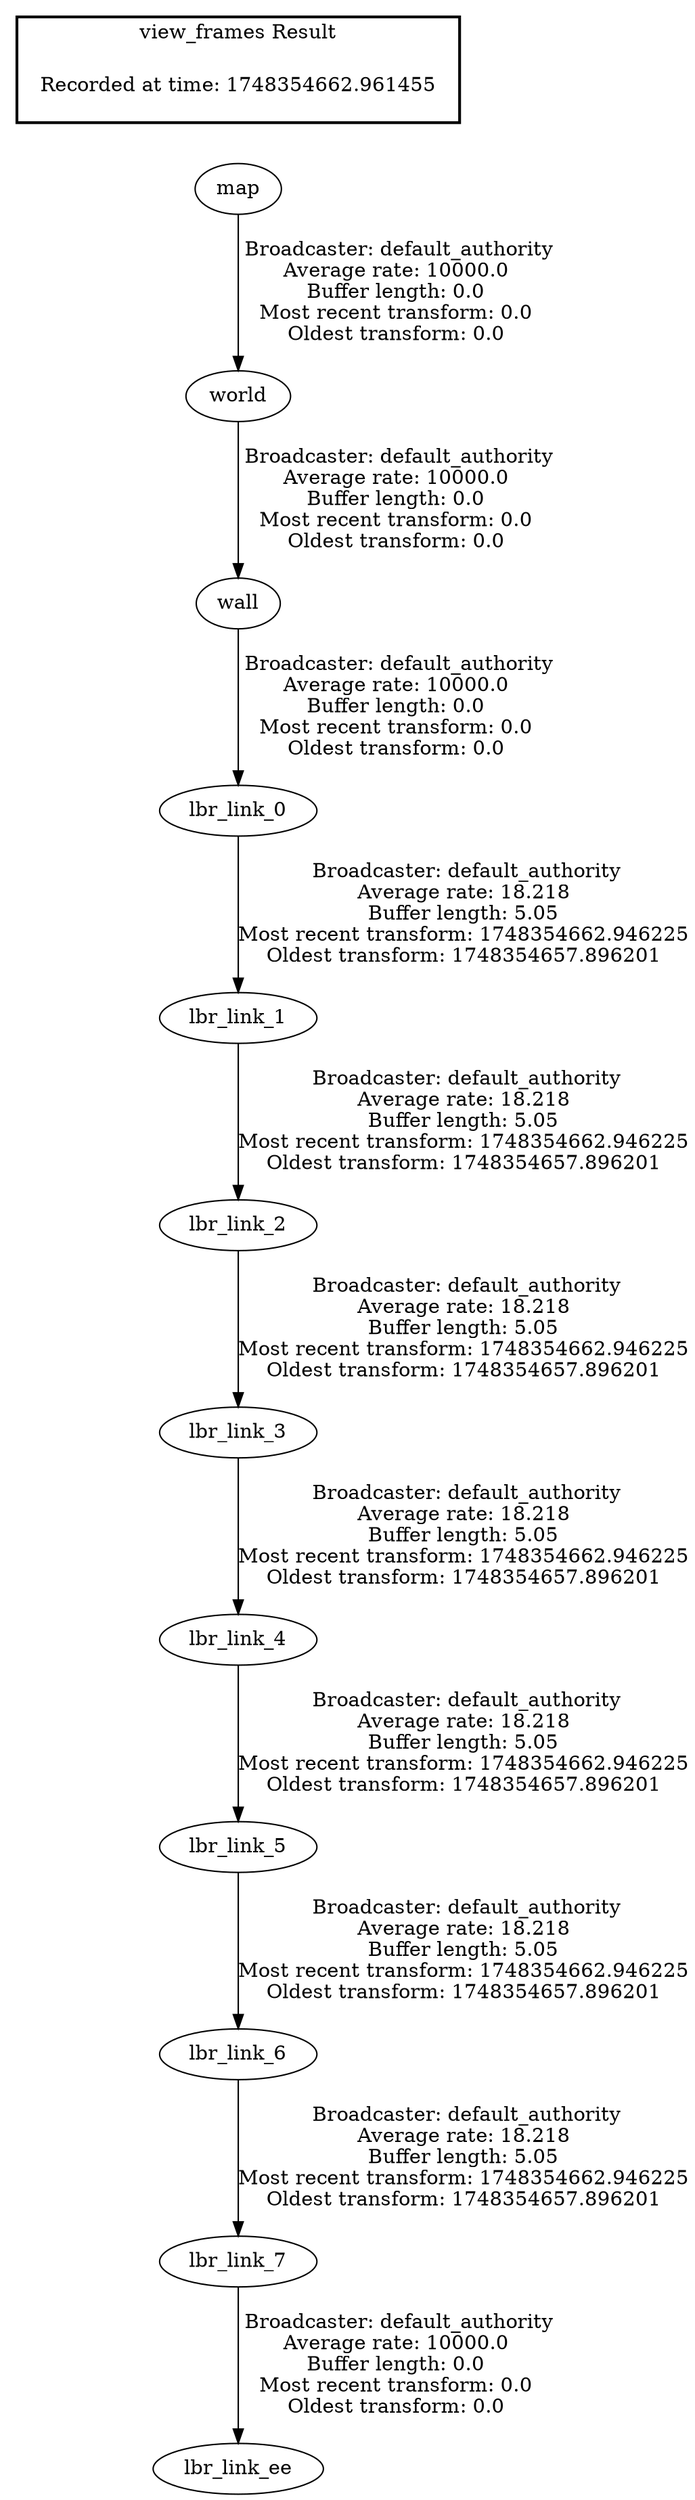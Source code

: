 digraph G {
"lbr_link_0" -> "lbr_link_1"[label=" Broadcaster: default_authority\nAverage rate: 18.218\nBuffer length: 5.05\nMost recent transform: 1748354662.946225\nOldest transform: 1748354657.896201\n"];
"wall" -> "lbr_link_0"[label=" Broadcaster: default_authority\nAverage rate: 10000.0\nBuffer length: 0.0\nMost recent transform: 0.0\nOldest transform: 0.0\n"];
"lbr_link_1" -> "lbr_link_2"[label=" Broadcaster: default_authority\nAverage rate: 18.218\nBuffer length: 5.05\nMost recent transform: 1748354662.946225\nOldest transform: 1748354657.896201\n"];
"lbr_link_2" -> "lbr_link_3"[label=" Broadcaster: default_authority\nAverage rate: 18.218\nBuffer length: 5.05\nMost recent transform: 1748354662.946225\nOldest transform: 1748354657.896201\n"];
"lbr_link_3" -> "lbr_link_4"[label=" Broadcaster: default_authority\nAverage rate: 18.218\nBuffer length: 5.05\nMost recent transform: 1748354662.946225\nOldest transform: 1748354657.896201\n"];
"lbr_link_4" -> "lbr_link_5"[label=" Broadcaster: default_authority\nAverage rate: 18.218\nBuffer length: 5.05\nMost recent transform: 1748354662.946225\nOldest transform: 1748354657.896201\n"];
"lbr_link_5" -> "lbr_link_6"[label=" Broadcaster: default_authority\nAverage rate: 18.218\nBuffer length: 5.05\nMost recent transform: 1748354662.946225\nOldest transform: 1748354657.896201\n"];
"lbr_link_6" -> "lbr_link_7"[label=" Broadcaster: default_authority\nAverage rate: 18.218\nBuffer length: 5.05\nMost recent transform: 1748354662.946225\nOldest transform: 1748354657.896201\n"];
"map" -> "world"[label=" Broadcaster: default_authority\nAverage rate: 10000.0\nBuffer length: 0.0\nMost recent transform: 0.0\nOldest transform: 0.0\n"];
"world" -> "wall"[label=" Broadcaster: default_authority\nAverage rate: 10000.0\nBuffer length: 0.0\nMost recent transform: 0.0\nOldest transform: 0.0\n"];
"lbr_link_7" -> "lbr_link_ee"[label=" Broadcaster: default_authority\nAverage rate: 10000.0\nBuffer length: 0.0\nMost recent transform: 0.0\nOldest transform: 0.0\n"];
edge [style=invis];
 subgraph cluster_legend { style=bold; color=black; label ="view_frames Result";
"Recorded at time: 1748354662.961455"[ shape=plaintext ] ;
}->"map";
}
